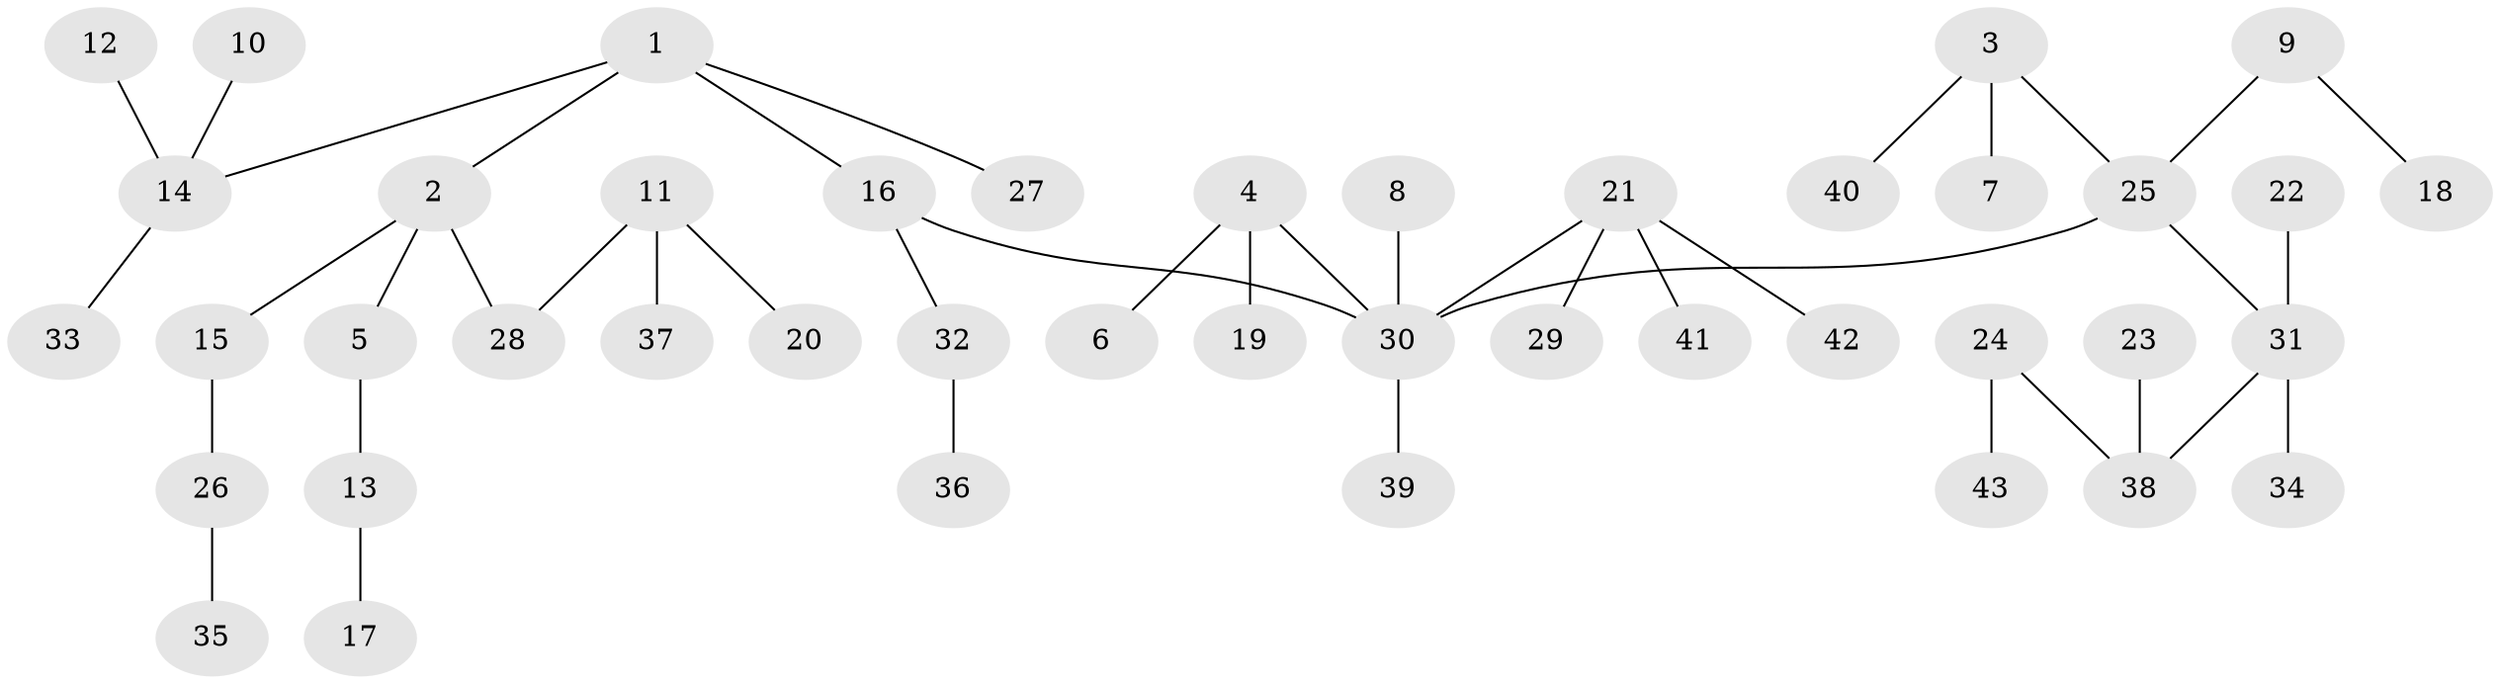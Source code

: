 // original degree distribution, {4: 0.06557377049180328, 5: 0.06557377049180328, 7: 0.01639344262295082, 3: 0.09836065573770492, 2: 0.21311475409836064, 1: 0.5409836065573771}
// Generated by graph-tools (version 1.1) at 2025/37/03/04/25 23:37:22]
// undirected, 43 vertices, 42 edges
graph export_dot {
  node [color=gray90,style=filled];
  1;
  2;
  3;
  4;
  5;
  6;
  7;
  8;
  9;
  10;
  11;
  12;
  13;
  14;
  15;
  16;
  17;
  18;
  19;
  20;
  21;
  22;
  23;
  24;
  25;
  26;
  27;
  28;
  29;
  30;
  31;
  32;
  33;
  34;
  35;
  36;
  37;
  38;
  39;
  40;
  41;
  42;
  43;
  1 -- 2 [weight=1.0];
  1 -- 14 [weight=1.0];
  1 -- 16 [weight=1.0];
  1 -- 27 [weight=1.0];
  2 -- 5 [weight=1.0];
  2 -- 15 [weight=1.0];
  2 -- 28 [weight=1.0];
  3 -- 7 [weight=1.0];
  3 -- 25 [weight=1.0];
  3 -- 40 [weight=1.0];
  4 -- 6 [weight=1.0];
  4 -- 19 [weight=1.0];
  4 -- 30 [weight=1.0];
  5 -- 13 [weight=1.0];
  8 -- 30 [weight=1.0];
  9 -- 18 [weight=1.0];
  9 -- 25 [weight=1.0];
  10 -- 14 [weight=1.0];
  11 -- 20 [weight=1.0];
  11 -- 28 [weight=1.0];
  11 -- 37 [weight=1.0];
  12 -- 14 [weight=1.0];
  13 -- 17 [weight=1.0];
  14 -- 33 [weight=1.0];
  15 -- 26 [weight=1.0];
  16 -- 30 [weight=1.0];
  16 -- 32 [weight=1.0];
  21 -- 29 [weight=1.0];
  21 -- 30 [weight=1.0];
  21 -- 41 [weight=1.0];
  21 -- 42 [weight=1.0];
  22 -- 31 [weight=1.0];
  23 -- 38 [weight=1.0];
  24 -- 38 [weight=1.0];
  24 -- 43 [weight=1.0];
  25 -- 30 [weight=1.0];
  25 -- 31 [weight=1.0];
  26 -- 35 [weight=1.0];
  30 -- 39 [weight=1.0];
  31 -- 34 [weight=1.0];
  31 -- 38 [weight=1.0];
  32 -- 36 [weight=1.0];
}
